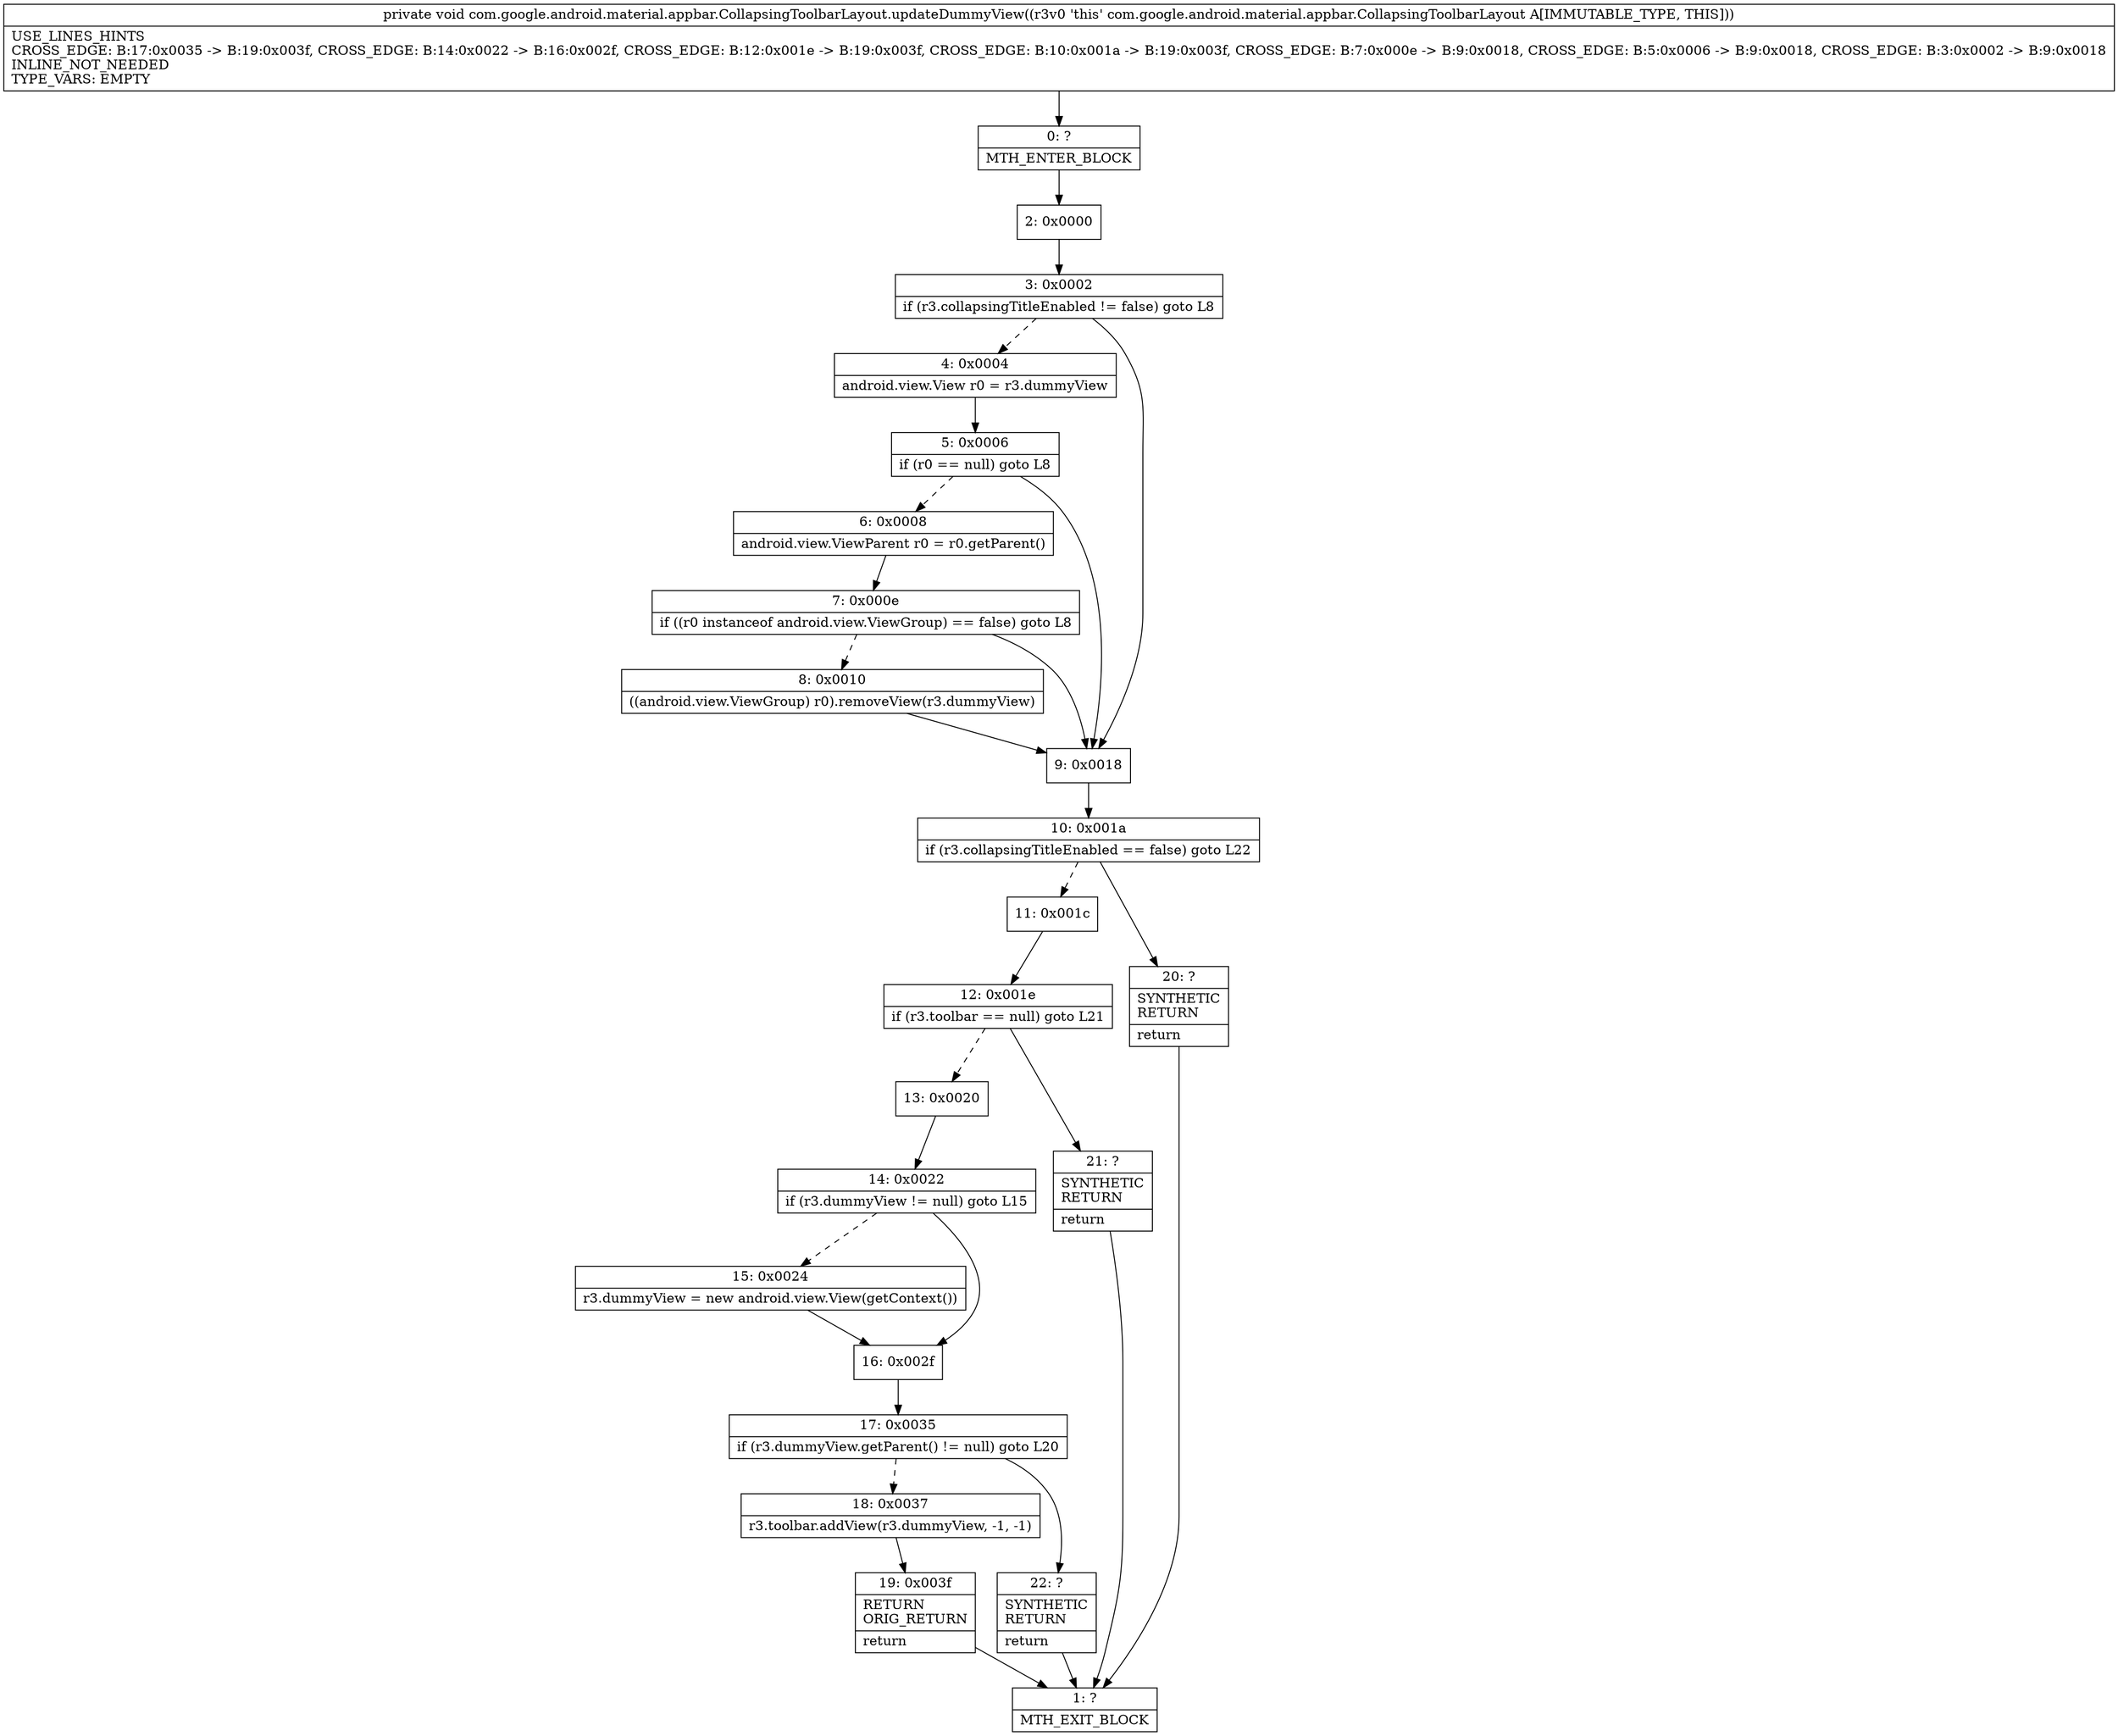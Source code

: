 digraph "CFG forcom.google.android.material.appbar.CollapsingToolbarLayout.updateDummyView()V" {
Node_0 [shape=record,label="{0\:\ ?|MTH_ENTER_BLOCK\l}"];
Node_2 [shape=record,label="{2\:\ 0x0000}"];
Node_3 [shape=record,label="{3\:\ 0x0002|if (r3.collapsingTitleEnabled != false) goto L8\l}"];
Node_4 [shape=record,label="{4\:\ 0x0004|android.view.View r0 = r3.dummyView\l}"];
Node_5 [shape=record,label="{5\:\ 0x0006|if (r0 == null) goto L8\l}"];
Node_6 [shape=record,label="{6\:\ 0x0008|android.view.ViewParent r0 = r0.getParent()\l}"];
Node_7 [shape=record,label="{7\:\ 0x000e|if ((r0 instanceof android.view.ViewGroup) == false) goto L8\l}"];
Node_8 [shape=record,label="{8\:\ 0x0010|((android.view.ViewGroup) r0).removeView(r3.dummyView)\l}"];
Node_9 [shape=record,label="{9\:\ 0x0018}"];
Node_10 [shape=record,label="{10\:\ 0x001a|if (r3.collapsingTitleEnabled == false) goto L22\l}"];
Node_11 [shape=record,label="{11\:\ 0x001c}"];
Node_12 [shape=record,label="{12\:\ 0x001e|if (r3.toolbar == null) goto L21\l}"];
Node_13 [shape=record,label="{13\:\ 0x0020}"];
Node_14 [shape=record,label="{14\:\ 0x0022|if (r3.dummyView != null) goto L15\l}"];
Node_15 [shape=record,label="{15\:\ 0x0024|r3.dummyView = new android.view.View(getContext())\l}"];
Node_16 [shape=record,label="{16\:\ 0x002f}"];
Node_17 [shape=record,label="{17\:\ 0x0035|if (r3.dummyView.getParent() != null) goto L20\l}"];
Node_18 [shape=record,label="{18\:\ 0x0037|r3.toolbar.addView(r3.dummyView, \-1, \-1)\l}"];
Node_19 [shape=record,label="{19\:\ 0x003f|RETURN\lORIG_RETURN\l|return\l}"];
Node_1 [shape=record,label="{1\:\ ?|MTH_EXIT_BLOCK\l}"];
Node_22 [shape=record,label="{22\:\ ?|SYNTHETIC\lRETURN\l|return\l}"];
Node_21 [shape=record,label="{21\:\ ?|SYNTHETIC\lRETURN\l|return\l}"];
Node_20 [shape=record,label="{20\:\ ?|SYNTHETIC\lRETURN\l|return\l}"];
MethodNode[shape=record,label="{private void com.google.android.material.appbar.CollapsingToolbarLayout.updateDummyView((r3v0 'this' com.google.android.material.appbar.CollapsingToolbarLayout A[IMMUTABLE_TYPE, THIS]))  | USE_LINES_HINTS\lCROSS_EDGE: B:17:0x0035 \-\> B:19:0x003f, CROSS_EDGE: B:14:0x0022 \-\> B:16:0x002f, CROSS_EDGE: B:12:0x001e \-\> B:19:0x003f, CROSS_EDGE: B:10:0x001a \-\> B:19:0x003f, CROSS_EDGE: B:7:0x000e \-\> B:9:0x0018, CROSS_EDGE: B:5:0x0006 \-\> B:9:0x0018, CROSS_EDGE: B:3:0x0002 \-\> B:9:0x0018\lINLINE_NOT_NEEDED\lTYPE_VARS: EMPTY\l}"];
MethodNode -> Node_0;Node_0 -> Node_2;
Node_2 -> Node_3;
Node_3 -> Node_4[style=dashed];
Node_3 -> Node_9;
Node_4 -> Node_5;
Node_5 -> Node_6[style=dashed];
Node_5 -> Node_9;
Node_6 -> Node_7;
Node_7 -> Node_8[style=dashed];
Node_7 -> Node_9;
Node_8 -> Node_9;
Node_9 -> Node_10;
Node_10 -> Node_11[style=dashed];
Node_10 -> Node_20;
Node_11 -> Node_12;
Node_12 -> Node_13[style=dashed];
Node_12 -> Node_21;
Node_13 -> Node_14;
Node_14 -> Node_15[style=dashed];
Node_14 -> Node_16;
Node_15 -> Node_16;
Node_16 -> Node_17;
Node_17 -> Node_18[style=dashed];
Node_17 -> Node_22;
Node_18 -> Node_19;
Node_19 -> Node_1;
Node_22 -> Node_1;
Node_21 -> Node_1;
Node_20 -> Node_1;
}

